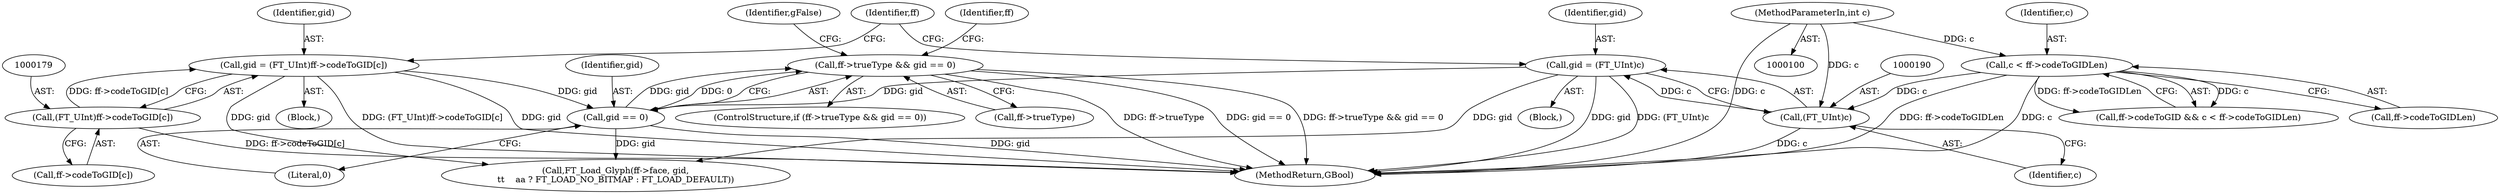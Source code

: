 digraph "0_poppler_9cf2325fb22f812b31858e519411f57747d39bd8_3@pointer" {
"1000193" [label="(Call,ff->trueType && gid == 0)"];
"1000197" [label="(Call,gid == 0)"];
"1000187" [label="(Call,gid = (FT_UInt)c)"];
"1000189" [label="(Call,(FT_UInt)c)"];
"1000170" [label="(Call,c < ff->codeToGIDLen)"];
"1000101" [label="(MethodParameterIn,int c)"];
"1000176" [label="(Call,gid = (FT_UInt)ff->codeToGID[c])"];
"1000178" [label="(Call,(FT_UInt)ff->codeToGID[c])"];
"1000189" [label="(Call,(FT_UInt)c)"];
"1000101" [label="(MethodParameterIn,int c)"];
"1000195" [label="(Identifier,ff)"];
"1000193" [label="(Call,ff->trueType && gid == 0)"];
"1000175" [label="(Block,)"];
"1000176" [label="(Call,gid = (FT_UInt)ff->codeToGID[c])"];
"1000441" [label="(MethodReturn,GBool)"];
"1000170" [label="(Call,c < ff->codeToGIDLen)"];
"1000206" [label="(Identifier,ff)"];
"1000166" [label="(Call,ff->codeToGID && c < ff->codeToGIDLen)"];
"1000171" [label="(Identifier,c)"];
"1000192" [label="(ControlStructure,if (ff->trueType && gid == 0))"];
"1000202" [label="(Identifier,gFalse)"];
"1000187" [label="(Call,gid = (FT_UInt)c)"];
"1000178" [label="(Call,(FT_UInt)ff->codeToGID[c])"];
"1000180" [label="(Call,ff->codeToGID[c])"];
"1000186" [label="(Block,)"];
"1000177" [label="(Identifier,gid)"];
"1000204" [label="(Call,FT_Load_Glyph(ff->face, gid,\n\t\t    aa ? FT_LOAD_NO_BITMAP : FT_LOAD_DEFAULT))"];
"1000199" [label="(Literal,0)"];
"1000198" [label="(Identifier,gid)"];
"1000194" [label="(Call,ff->trueType)"];
"1000191" [label="(Identifier,c)"];
"1000188" [label="(Identifier,gid)"];
"1000197" [label="(Call,gid == 0)"];
"1000172" [label="(Call,ff->codeToGIDLen)"];
"1000193" -> "1000192"  [label="AST: "];
"1000193" -> "1000194"  [label="CFG: "];
"1000193" -> "1000197"  [label="CFG: "];
"1000194" -> "1000193"  [label="AST: "];
"1000197" -> "1000193"  [label="AST: "];
"1000202" -> "1000193"  [label="CFG: "];
"1000206" -> "1000193"  [label="CFG: "];
"1000193" -> "1000441"  [label="DDG: ff->trueType"];
"1000193" -> "1000441"  [label="DDG: gid == 0"];
"1000193" -> "1000441"  [label="DDG: ff->trueType && gid == 0"];
"1000197" -> "1000193"  [label="DDG: gid"];
"1000197" -> "1000193"  [label="DDG: 0"];
"1000197" -> "1000199"  [label="CFG: "];
"1000198" -> "1000197"  [label="AST: "];
"1000199" -> "1000197"  [label="AST: "];
"1000197" -> "1000441"  [label="DDG: gid"];
"1000187" -> "1000197"  [label="DDG: gid"];
"1000176" -> "1000197"  [label="DDG: gid"];
"1000197" -> "1000204"  [label="DDG: gid"];
"1000187" -> "1000186"  [label="AST: "];
"1000187" -> "1000189"  [label="CFG: "];
"1000188" -> "1000187"  [label="AST: "];
"1000189" -> "1000187"  [label="AST: "];
"1000195" -> "1000187"  [label="CFG: "];
"1000187" -> "1000441"  [label="DDG: gid"];
"1000187" -> "1000441"  [label="DDG: (FT_UInt)c"];
"1000189" -> "1000187"  [label="DDG: c"];
"1000187" -> "1000204"  [label="DDG: gid"];
"1000189" -> "1000191"  [label="CFG: "];
"1000190" -> "1000189"  [label="AST: "];
"1000191" -> "1000189"  [label="AST: "];
"1000189" -> "1000441"  [label="DDG: c"];
"1000170" -> "1000189"  [label="DDG: c"];
"1000101" -> "1000189"  [label="DDG: c"];
"1000170" -> "1000166"  [label="AST: "];
"1000170" -> "1000172"  [label="CFG: "];
"1000171" -> "1000170"  [label="AST: "];
"1000172" -> "1000170"  [label="AST: "];
"1000166" -> "1000170"  [label="CFG: "];
"1000170" -> "1000441"  [label="DDG: ff->codeToGIDLen"];
"1000170" -> "1000441"  [label="DDG: c"];
"1000170" -> "1000166"  [label="DDG: c"];
"1000170" -> "1000166"  [label="DDG: ff->codeToGIDLen"];
"1000101" -> "1000170"  [label="DDG: c"];
"1000101" -> "1000100"  [label="AST: "];
"1000101" -> "1000441"  [label="DDG: c"];
"1000176" -> "1000175"  [label="AST: "];
"1000176" -> "1000178"  [label="CFG: "];
"1000177" -> "1000176"  [label="AST: "];
"1000178" -> "1000176"  [label="AST: "];
"1000195" -> "1000176"  [label="CFG: "];
"1000176" -> "1000441"  [label="DDG: (FT_UInt)ff->codeToGID[c]"];
"1000176" -> "1000441"  [label="DDG: gid"];
"1000178" -> "1000176"  [label="DDG: ff->codeToGID[c]"];
"1000176" -> "1000204"  [label="DDG: gid"];
"1000178" -> "1000180"  [label="CFG: "];
"1000179" -> "1000178"  [label="AST: "];
"1000180" -> "1000178"  [label="AST: "];
"1000178" -> "1000441"  [label="DDG: ff->codeToGID[c]"];
}
